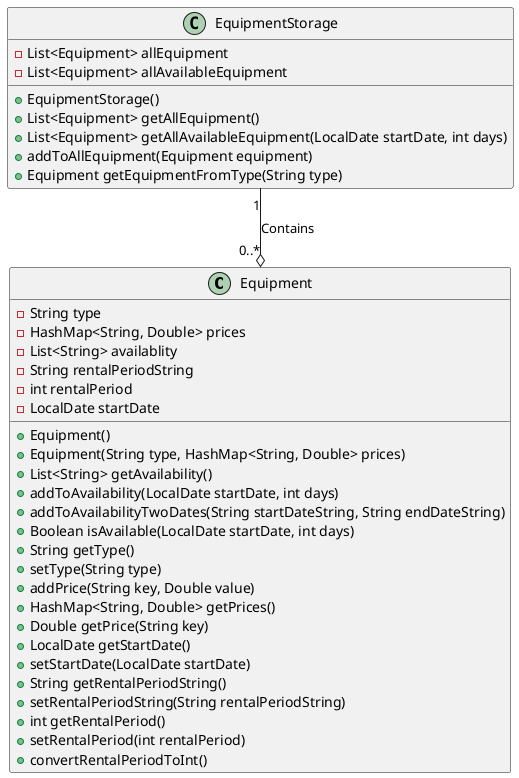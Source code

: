 @startuml classDiagram

class Equipment {
    - String type
    - HashMap<String, Double> prices
    - List<String> availablity
    - String rentalPeriodString
    - int rentalPeriod
    - LocalDate startDate
    + Equipment()
    + Equipment(String type, HashMap<String, Double> prices)
    + List<String> getAvailability()
    + addToAvailability(LocalDate startDate, int days)
    + addToAvailabilityTwoDates(String startDateString, String endDateString)
    + Boolean isAvailable(LocalDate startDate, int days)
    + String getType()
    + setType(String type)
    + addPrice(String key, Double value)
    + HashMap<String, Double> getPrices()
    + Double getPrice(String key)
    + LocalDate getStartDate()
    + setStartDate(LocalDate startDate)
    + String getRentalPeriodString()
    + setRentalPeriodString(String rentalPeriodString)
    + int getRentalPeriod()
    + setRentalPeriod(int rentalPeriod)
    + convertRentalPeriodToInt()
}

class EquipmentStorage {
    - List<Equipment> allEquipment
    - List<Equipment> allAvailableEquipment
    + EquipmentStorage()
    + List<Equipment> getAllEquipment()
    + List<Equipment> getAllAvailableEquipment(LocalDate startDate, int days)
    + addToAllEquipment(Equipment equipment)
    + Equipment getEquipmentFromType(String type)
}

EquipmentStorage "1" --o "0..*" Equipment : Contains

@enduml
